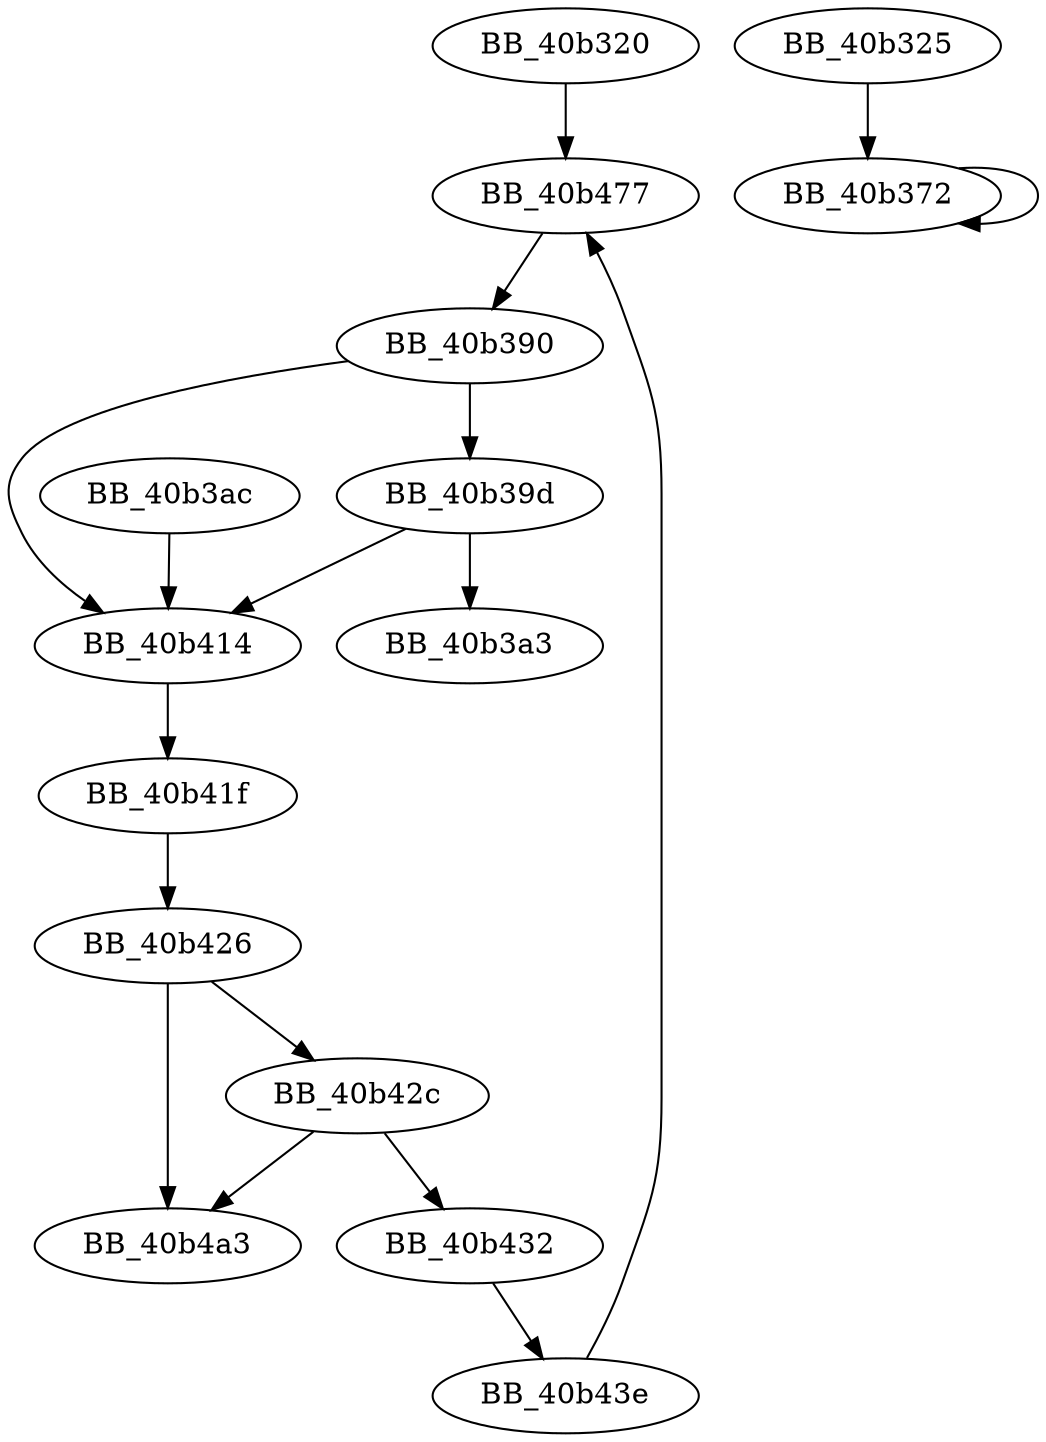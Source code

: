 DiGraph sub_40B320{
BB_40b320->BB_40b477
BB_40b325->BB_40b372
BB_40b372->BB_40b372
BB_40b390->BB_40b39d
BB_40b390->BB_40b414
BB_40b39d->BB_40b3a3
BB_40b39d->BB_40b414
BB_40b3ac->BB_40b414
BB_40b414->BB_40b41f
BB_40b41f->BB_40b426
BB_40b426->BB_40b42c
BB_40b426->BB_40b4a3
BB_40b42c->BB_40b432
BB_40b42c->BB_40b4a3
BB_40b432->BB_40b43e
BB_40b43e->BB_40b477
BB_40b477->BB_40b390
}
